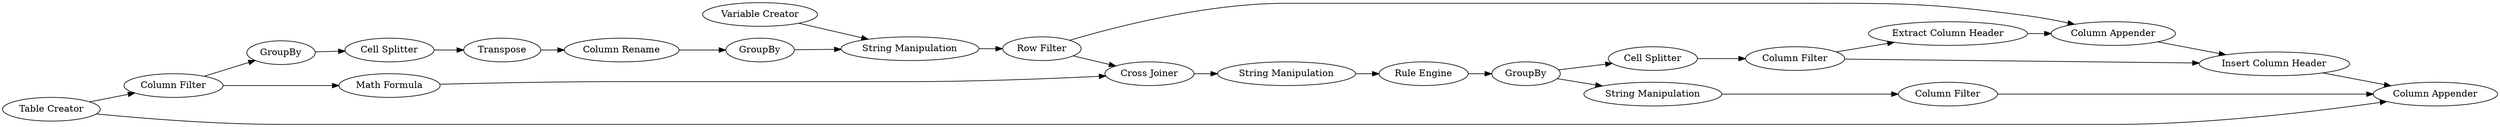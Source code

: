 digraph {
	20 -> 21
	21 -> 23
	7 -> 8
	7 -> 16
	8 -> 9
	14 -> 4
	5 -> 22
	18 -> 5
	22 -> 6
	12 -> 13
	11 -> 12
	18 -> 11
	10 -> 11
	15 -> 19
	17 -> 13
	1 -> 15
	23 -> 3
	9 -> 12
	6 -> 7
	15 -> 2
	3 -> 4
	4 -> 18
	19 -> 20
	1 -> 13
	9 -> 10
	2 -> 5
	16 -> 17
	7 [label=GroupBy]
	9 [label="Column Filter"]
	18 [label="Row Filter"]
	21 [label=Transpose]
	8 [label="Cell Splitter"]
	17 [label="Column Filter"]
	3 [label=GroupBy]
	19 [label=GroupBy]
	6 [label="Rule Engine"]
	15 [label="Column Filter"]
	12 [label="Insert Column Header"]
	10 [label="Extract Column Header"]
	16 [label="String Manipulation"]
	1 [label="Table Creator"]
	22 [label="String Manipulation"]
	11 [label="Column Appender"]
	4 [label="String Manipulation"]
	23 [label="Column Rename"]
	14 [label="Variable Creator"]
	5 [label="Cross Joiner"]
	13 [label="Column Appender"]
	20 [label="Cell Splitter"]
	2 [label="Math Formula"]
	rankdir=LR
}
